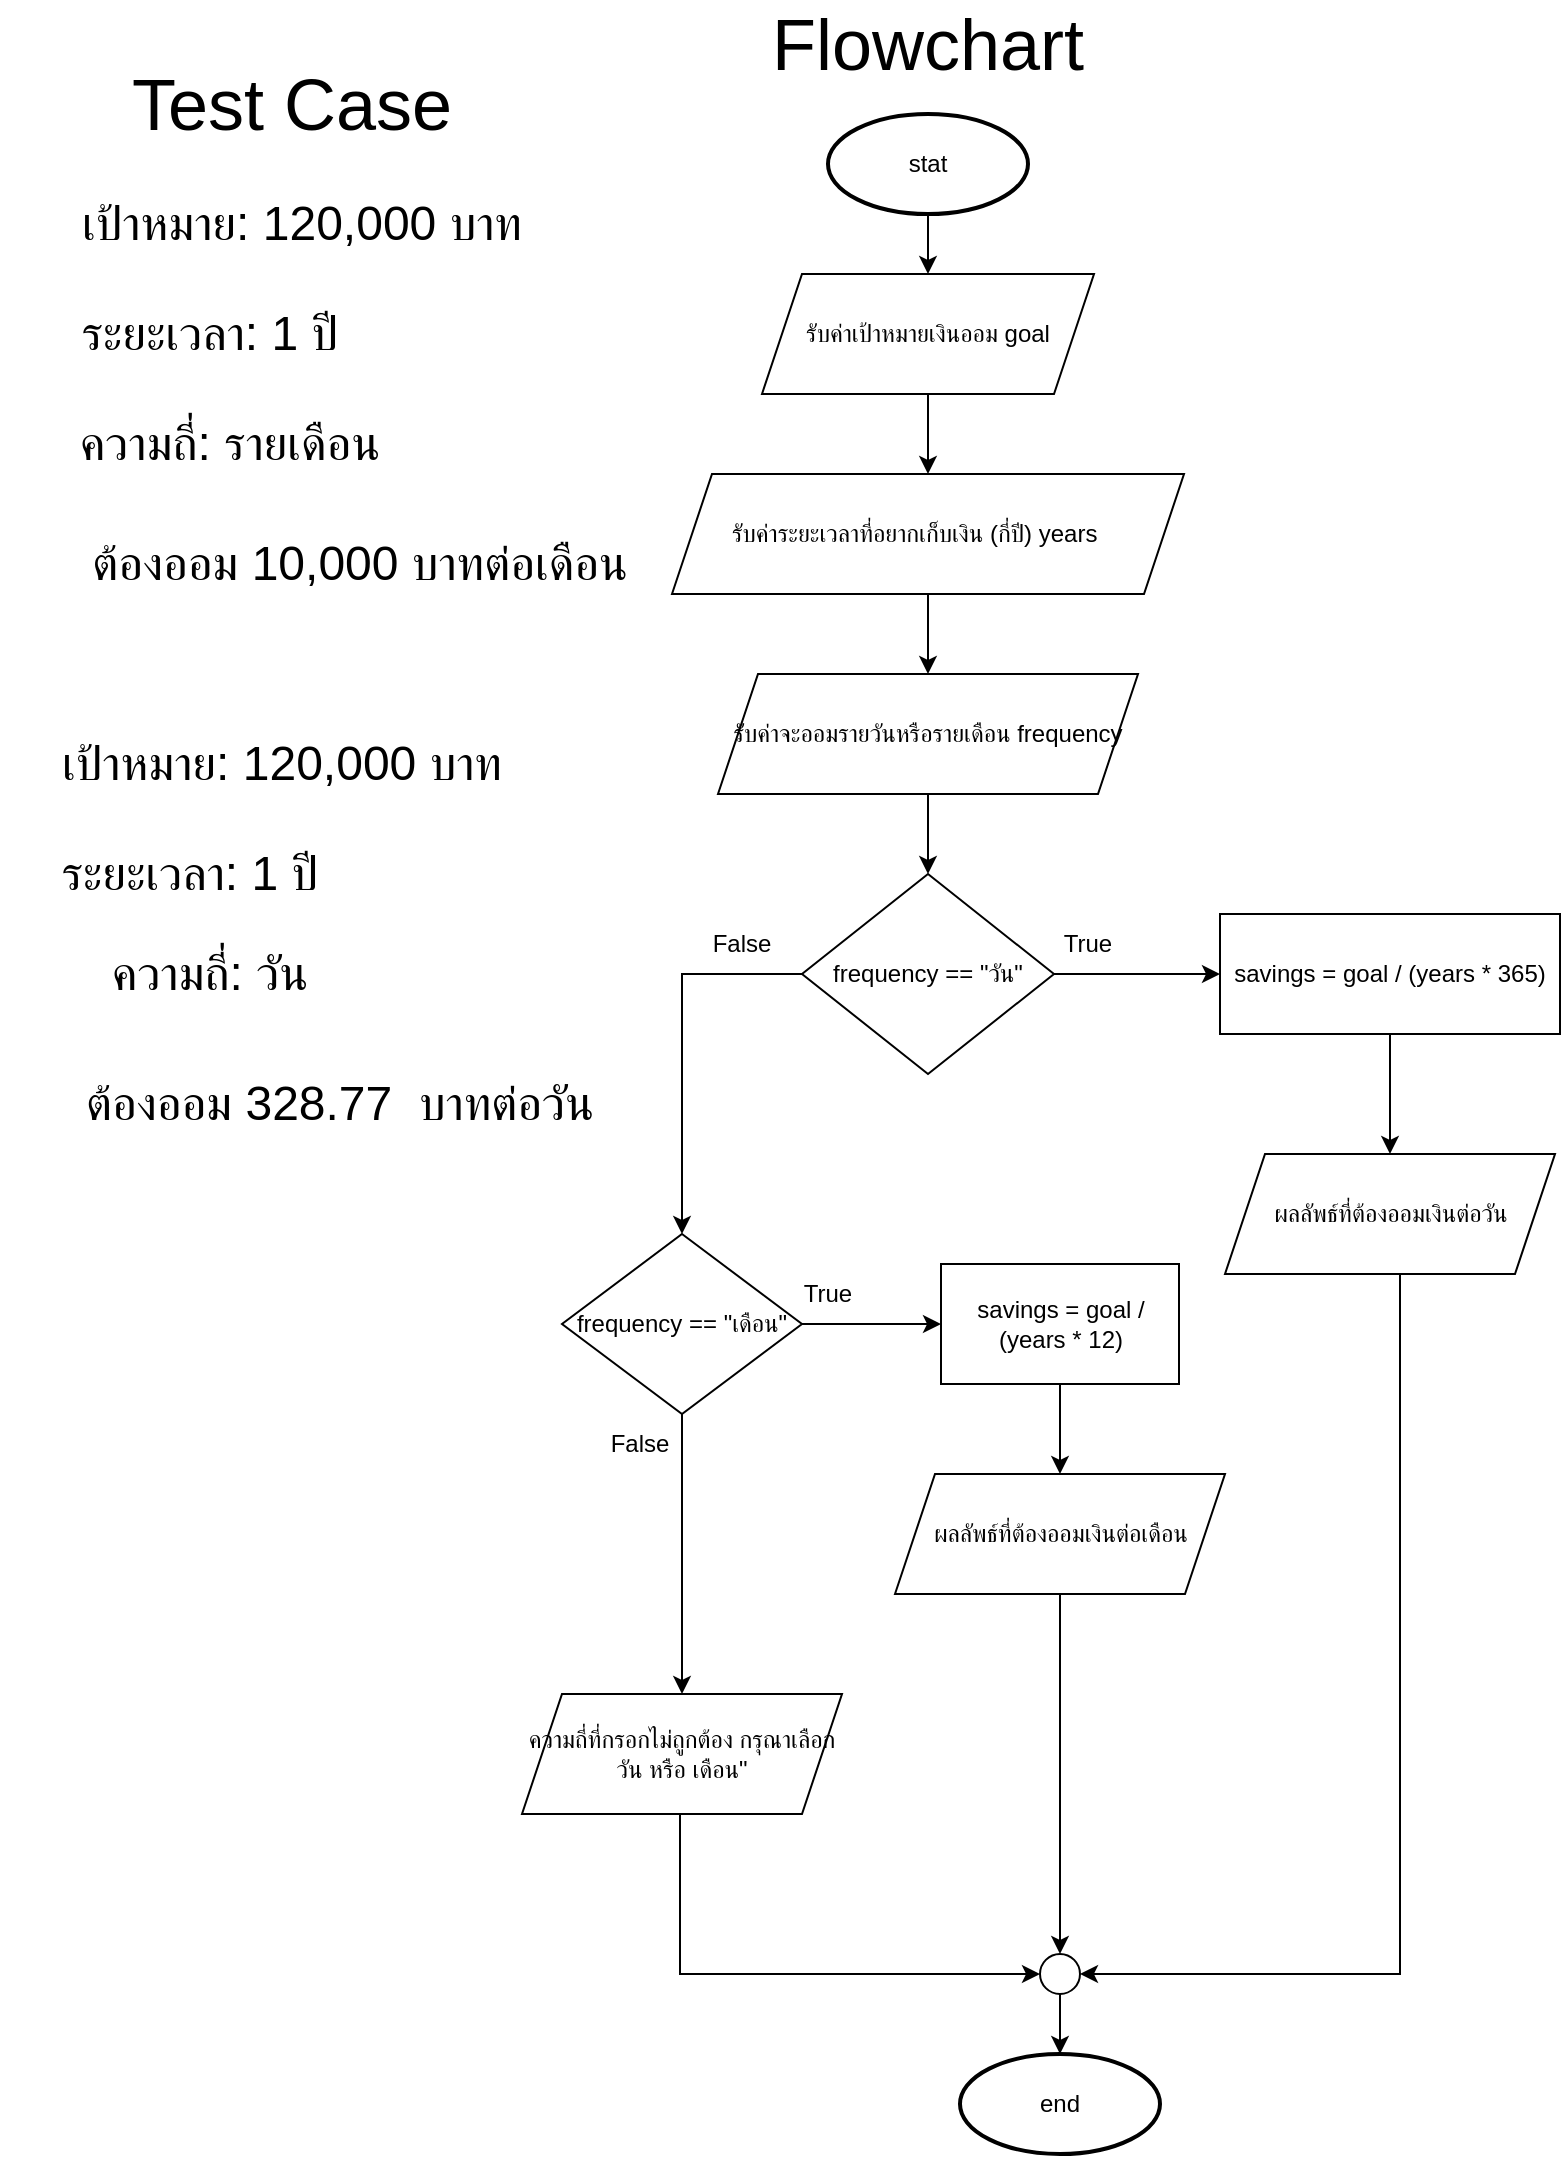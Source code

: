 <mxfile version="25.0.3">
  <diagram id="C5RBs43oDa-KdzZeNtuy" name="Page-1">
    <mxGraphModel grid="1" page="1" gridSize="10" guides="1" tooltips="1" connect="1" arrows="1" fold="1" pageScale="1" pageWidth="827" pageHeight="1169" math="0" shadow="0">
      <root>
        <mxCell id="WIyWlLk6GJQsqaUBKTNV-0" />
        <mxCell id="WIyWlLk6GJQsqaUBKTNV-1" parent="WIyWlLk6GJQsqaUBKTNV-0" />
        <mxCell id="ME1PsBKnuaRqL1L0iH7A-11" style="edgeStyle=orthogonalEdgeStyle;rounded=0;orthogonalLoop=1;jettySize=auto;html=1;entryX=0.5;entryY=0;entryDx=0;entryDy=0;" edge="1" parent="WIyWlLk6GJQsqaUBKTNV-1" source="uDWQaJNLLOIVVBPx0Mzs-1" target="ME1PsBKnuaRqL1L0iH7A-0">
          <mxGeometry relative="1" as="geometry" />
        </mxCell>
        <mxCell id="uDWQaJNLLOIVVBPx0Mzs-1" value="stat" style="strokeWidth=2;html=1;shape=mxgraph.flowchart.start_1;whiteSpace=wrap;" vertex="1" parent="WIyWlLk6GJQsqaUBKTNV-1">
          <mxGeometry x="414" y="60" width="100" height="50" as="geometry" />
        </mxCell>
        <mxCell id="ME1PsBKnuaRqL1L0iH7A-12" style="edgeStyle=orthogonalEdgeStyle;rounded=0;orthogonalLoop=1;jettySize=auto;html=1;entryX=0.5;entryY=0;entryDx=0;entryDy=0;" edge="1" parent="WIyWlLk6GJQsqaUBKTNV-1" source="ME1PsBKnuaRqL1L0iH7A-0" target="ME1PsBKnuaRqL1L0iH7A-1">
          <mxGeometry relative="1" as="geometry" />
        </mxCell>
        <mxCell id="ME1PsBKnuaRqL1L0iH7A-0" value="รับค่าเป้าหมายเงินออม&amp;nbsp;goal" style="shape=parallelogram;perimeter=parallelogramPerimeter;whiteSpace=wrap;html=1;fixedSize=1;" vertex="1" parent="WIyWlLk6GJQsqaUBKTNV-1">
          <mxGeometry x="381" y="140" width="166" height="60" as="geometry" />
        </mxCell>
        <mxCell id="ME1PsBKnuaRqL1L0iH7A-14" style="edgeStyle=orthogonalEdgeStyle;rounded=0;orthogonalLoop=1;jettySize=auto;html=1;entryX=0.5;entryY=0;entryDx=0;entryDy=0;" edge="1" parent="WIyWlLk6GJQsqaUBKTNV-1" source="ME1PsBKnuaRqL1L0iH7A-1" target="ME1PsBKnuaRqL1L0iH7A-2">
          <mxGeometry relative="1" as="geometry" />
        </mxCell>
        <mxCell id="ME1PsBKnuaRqL1L0iH7A-1" value="รับค่า&lt;font style=&quot;font-size: 12px;&quot;&gt;&lt;span style=&quot;line-height: 107%; font-family: &amp;quot;TH SarabunPSK&amp;quot;, sans-serif;&quot; lang=&quot;TH&quot;&gt;&lt;font style=&quot;&quot;&gt;ระยะเวลาที่อยากเก็บเงิน (กี่ปี)&amp;nbsp;years &amp;nbsp;&amp;nbsp;&lt;/font&gt;&lt;/span&gt;&lt;span style=&quot;font-family: &amp;quot;TH SarabunPSK&amp;quot;, sans-serif;&quot; lang=&quot;TH&quot;&gt;&amp;nbsp;&lt;/span&gt;&lt;/font&gt;" style="shape=parallelogram;perimeter=parallelogramPerimeter;whiteSpace=wrap;html=1;fixedSize=1;" vertex="1" parent="WIyWlLk6GJQsqaUBKTNV-1">
          <mxGeometry x="336" y="240" width="256" height="60" as="geometry" />
        </mxCell>
        <mxCell id="ME1PsBKnuaRqL1L0iH7A-15" style="edgeStyle=orthogonalEdgeStyle;rounded=0;orthogonalLoop=1;jettySize=auto;html=1;entryX=0.5;entryY=0;entryDx=0;entryDy=0;" edge="1" parent="WIyWlLk6GJQsqaUBKTNV-1" source="ME1PsBKnuaRqL1L0iH7A-2" target="ME1PsBKnuaRqL1L0iH7A-3">
          <mxGeometry relative="1" as="geometry" />
        </mxCell>
        <mxCell id="ME1PsBKnuaRqL1L0iH7A-2" value="รับค่าจะออมรายวันหรือรายเดือน&amp;nbsp;frequency" style="shape=parallelogram;perimeter=parallelogramPerimeter;whiteSpace=wrap;html=1;fixedSize=1;" vertex="1" parent="WIyWlLk6GJQsqaUBKTNV-1">
          <mxGeometry x="359" y="340" width="210" height="60" as="geometry" />
        </mxCell>
        <mxCell id="ME1PsBKnuaRqL1L0iH7A-16" style="edgeStyle=orthogonalEdgeStyle;rounded=0;orthogonalLoop=1;jettySize=auto;html=1;entryX=0;entryY=0.5;entryDx=0;entryDy=0;" edge="1" parent="WIyWlLk6GJQsqaUBKTNV-1" source="ME1PsBKnuaRqL1L0iH7A-3" target="ME1PsBKnuaRqL1L0iH7A-4">
          <mxGeometry relative="1" as="geometry" />
        </mxCell>
        <mxCell id="ME1PsBKnuaRqL1L0iH7A-19" style="edgeStyle=orthogonalEdgeStyle;rounded=0;orthogonalLoop=1;jettySize=auto;html=1;entryX=0.5;entryY=0;entryDx=0;entryDy=0;" edge="1" parent="WIyWlLk6GJQsqaUBKTNV-1" source="ME1PsBKnuaRqL1L0iH7A-3" target="ME1PsBKnuaRqL1L0iH7A-6">
          <mxGeometry relative="1" as="geometry">
            <Array as="points">
              <mxPoint x="341" y="490" />
            </Array>
          </mxGeometry>
        </mxCell>
        <mxCell id="ME1PsBKnuaRqL1L0iH7A-3" value="frequency == &lt;span class=&quot;hljs-string&quot;&gt;&quot;วัน&quot;&lt;/span&gt;" style="rhombus;whiteSpace=wrap;html=1;" vertex="1" parent="WIyWlLk6GJQsqaUBKTNV-1">
          <mxGeometry x="401" y="440" width="126" height="100" as="geometry" />
        </mxCell>
        <mxCell id="ME1PsBKnuaRqL1L0iH7A-18" style="edgeStyle=orthogonalEdgeStyle;rounded=0;orthogonalLoop=1;jettySize=auto;html=1;entryX=0.5;entryY=0;entryDx=0;entryDy=0;" edge="1" parent="WIyWlLk6GJQsqaUBKTNV-1" source="ME1PsBKnuaRqL1L0iH7A-4" target="ME1PsBKnuaRqL1L0iH7A-5">
          <mxGeometry relative="1" as="geometry" />
        </mxCell>
        <mxCell id="ME1PsBKnuaRqL1L0iH7A-4" value="savings = goal / (years * &lt;span class=&quot;hljs-number&quot;&gt;365&lt;/span&gt;)" style="rounded=0;whiteSpace=wrap;html=1;" vertex="1" parent="WIyWlLk6GJQsqaUBKTNV-1">
          <mxGeometry x="610" y="460" width="170" height="60" as="geometry" />
        </mxCell>
        <mxCell id="ME1PsBKnuaRqL1L0iH7A-30" style="edgeStyle=orthogonalEdgeStyle;rounded=0;orthogonalLoop=1;jettySize=auto;html=1;entryX=1;entryY=0.5;entryDx=0;entryDy=0;" edge="1" parent="WIyWlLk6GJQsqaUBKTNV-1" source="ME1PsBKnuaRqL1L0iH7A-5" target="ME1PsBKnuaRqL1L0iH7A-28">
          <mxGeometry relative="1" as="geometry">
            <Array as="points">
              <mxPoint x="700" y="990" />
            </Array>
          </mxGeometry>
        </mxCell>
        <mxCell id="ME1PsBKnuaRqL1L0iH7A-5" value="ผลลัพธ์ที่ต้องออมเงินต่อวัน" style="shape=parallelogram;perimeter=parallelogramPerimeter;whiteSpace=wrap;html=1;fixedSize=1;" vertex="1" parent="WIyWlLk6GJQsqaUBKTNV-1">
          <mxGeometry x="612.5" y="580" width="165" height="60" as="geometry" />
        </mxCell>
        <mxCell id="ME1PsBKnuaRqL1L0iH7A-21" style="edgeStyle=orthogonalEdgeStyle;rounded=0;orthogonalLoop=1;jettySize=auto;html=1;entryX=0;entryY=0.5;entryDx=0;entryDy=0;" edge="1" parent="WIyWlLk6GJQsqaUBKTNV-1" source="ME1PsBKnuaRqL1L0iH7A-6" target="ME1PsBKnuaRqL1L0iH7A-7">
          <mxGeometry relative="1" as="geometry" />
        </mxCell>
        <mxCell id="ME1PsBKnuaRqL1L0iH7A-23" style="edgeStyle=orthogonalEdgeStyle;rounded=0;orthogonalLoop=1;jettySize=auto;html=1;" edge="1" parent="WIyWlLk6GJQsqaUBKTNV-1" source="ME1PsBKnuaRqL1L0iH7A-6" target="ME1PsBKnuaRqL1L0iH7A-9">
          <mxGeometry relative="1" as="geometry" />
        </mxCell>
        <mxCell id="ME1PsBKnuaRqL1L0iH7A-6" value="frequency == &lt;span class=&quot;hljs-string&quot;&gt;&quot;เดือน&quot;&lt;/span&gt;" style="rhombus;whiteSpace=wrap;html=1;" vertex="1" parent="WIyWlLk6GJQsqaUBKTNV-1">
          <mxGeometry x="281" y="620" width="120" height="90" as="geometry" />
        </mxCell>
        <mxCell id="ME1PsBKnuaRqL1L0iH7A-22" style="edgeStyle=orthogonalEdgeStyle;rounded=0;orthogonalLoop=1;jettySize=auto;html=1;entryX=0.5;entryY=0;entryDx=0;entryDy=0;" edge="1" parent="WIyWlLk6GJQsqaUBKTNV-1" source="ME1PsBKnuaRqL1L0iH7A-7" target="ME1PsBKnuaRqL1L0iH7A-8">
          <mxGeometry relative="1" as="geometry" />
        </mxCell>
        <mxCell id="ME1PsBKnuaRqL1L0iH7A-7" value="savings = goal / (years * &lt;span class=&quot;hljs-number&quot;&gt;12&lt;/span&gt;)" style="rounded=0;whiteSpace=wrap;html=1;" vertex="1" parent="WIyWlLk6GJQsqaUBKTNV-1">
          <mxGeometry x="470.5" y="635" width="119" height="60" as="geometry" />
        </mxCell>
        <mxCell id="ME1PsBKnuaRqL1L0iH7A-31" style="edgeStyle=orthogonalEdgeStyle;rounded=0;orthogonalLoop=1;jettySize=auto;html=1;entryX=0.5;entryY=0;entryDx=0;entryDy=0;" edge="1" parent="WIyWlLk6GJQsqaUBKTNV-1" source="ME1PsBKnuaRqL1L0iH7A-8" target="ME1PsBKnuaRqL1L0iH7A-28">
          <mxGeometry relative="1" as="geometry" />
        </mxCell>
        <mxCell id="ME1PsBKnuaRqL1L0iH7A-8" value="ผลลัพธ์ที่ต้องออมเงินต่อเดือน" style="shape=parallelogram;perimeter=parallelogramPerimeter;whiteSpace=wrap;html=1;fixedSize=1;" vertex="1" parent="WIyWlLk6GJQsqaUBKTNV-1">
          <mxGeometry x="447.5" y="740" width="165" height="60" as="geometry" />
        </mxCell>
        <mxCell id="ME1PsBKnuaRqL1L0iH7A-33" style="edgeStyle=orthogonalEdgeStyle;rounded=0;orthogonalLoop=1;jettySize=auto;html=1;entryX=0;entryY=0.5;entryDx=0;entryDy=0;" edge="1" parent="WIyWlLk6GJQsqaUBKTNV-1" source="ME1PsBKnuaRqL1L0iH7A-9" target="ME1PsBKnuaRqL1L0iH7A-28">
          <mxGeometry relative="1" as="geometry">
            <Array as="points">
              <mxPoint x="340" y="990" />
            </Array>
          </mxGeometry>
        </mxCell>
        <mxCell id="ME1PsBKnuaRqL1L0iH7A-9" value="ความถี่ที่กรอกไม่ถูกต้อง กรุณาเลือก วัน หรือ เดือน&quot;" style="shape=parallelogram;perimeter=parallelogramPerimeter;whiteSpace=wrap;html=1;fixedSize=1;" vertex="1" parent="WIyWlLk6GJQsqaUBKTNV-1">
          <mxGeometry x="261" y="850" width="160" height="60" as="geometry" />
        </mxCell>
        <mxCell id="ME1PsBKnuaRqL1L0iH7A-10" value="end" style="strokeWidth=2;html=1;shape=mxgraph.flowchart.start_1;whiteSpace=wrap;" vertex="1" parent="WIyWlLk6GJQsqaUBKTNV-1">
          <mxGeometry x="480" y="1030" width="100" height="50" as="geometry" />
        </mxCell>
        <mxCell id="ME1PsBKnuaRqL1L0iH7A-17" value="True" style="text;html=1;align=center;verticalAlign=middle;whiteSpace=wrap;rounded=0;" vertex="1" parent="WIyWlLk6GJQsqaUBKTNV-1">
          <mxGeometry x="514" y="460" width="60" height="30" as="geometry" />
        </mxCell>
        <mxCell id="ME1PsBKnuaRqL1L0iH7A-20" value="False" style="text;html=1;align=center;verticalAlign=middle;whiteSpace=wrap;rounded=0;" vertex="1" parent="WIyWlLk6GJQsqaUBKTNV-1">
          <mxGeometry x="341" y="460" width="60" height="30" as="geometry" />
        </mxCell>
        <mxCell id="ME1PsBKnuaRqL1L0iH7A-24" value="True" style="text;html=1;align=center;verticalAlign=middle;whiteSpace=wrap;rounded=0;" vertex="1" parent="WIyWlLk6GJQsqaUBKTNV-1">
          <mxGeometry x="384" y="635" width="60" height="30" as="geometry" />
        </mxCell>
        <mxCell id="ME1PsBKnuaRqL1L0iH7A-26" value="False" style="text;html=1;align=center;verticalAlign=middle;whiteSpace=wrap;rounded=0;" vertex="1" parent="WIyWlLk6GJQsqaUBKTNV-1">
          <mxGeometry x="290" y="710" width="60" height="30" as="geometry" />
        </mxCell>
        <mxCell id="ME1PsBKnuaRqL1L0iH7A-28" value="" style="ellipse;whiteSpace=wrap;html=1;aspect=fixed;" vertex="1" parent="WIyWlLk6GJQsqaUBKTNV-1">
          <mxGeometry x="520" y="980" width="20" height="20" as="geometry" />
        </mxCell>
        <mxCell id="ME1PsBKnuaRqL1L0iH7A-34" style="edgeStyle=orthogonalEdgeStyle;rounded=0;orthogonalLoop=1;jettySize=auto;html=1;entryX=0.5;entryY=0;entryDx=0;entryDy=0;entryPerimeter=0;" edge="1" parent="WIyWlLk6GJQsqaUBKTNV-1" source="ME1PsBKnuaRqL1L0iH7A-28" target="ME1PsBKnuaRqL1L0iH7A-10">
          <mxGeometry relative="1" as="geometry" />
        </mxCell>
        <mxCell id="ME1PsBKnuaRqL1L0iH7A-35" value="&lt;font style=&quot;font-size: 36px;&quot;&gt;Flowchart&lt;/font&gt;" style="text;html=1;align=center;verticalAlign=middle;whiteSpace=wrap;rounded=0;" vertex="1" parent="WIyWlLk6GJQsqaUBKTNV-1">
          <mxGeometry x="434" y="10" width="60" height="30" as="geometry" />
        </mxCell>
        <mxCell id="ME1PsBKnuaRqL1L0iH7A-38" value="&lt;font style=&quot;font-size: 24px;&quot;&gt;เป้าหมาย: 120,000 บาท&lt;/font&gt;" style="text;html=1;align=center;verticalAlign=middle;whiteSpace=wrap;rounded=0;" vertex="1" parent="WIyWlLk6GJQsqaUBKTNV-1">
          <mxGeometry x="21" y="100" width="260" height="30" as="geometry" />
        </mxCell>
        <mxCell id="ME1PsBKnuaRqL1L0iH7A-39" value="&lt;font style=&quot;font-size: 24px;&quot;&gt;ระยะเวลา: 1 ปี&lt;/font&gt;" style="text;html=1;align=center;verticalAlign=middle;whiteSpace=wrap;rounded=0;" vertex="1" parent="WIyWlLk6GJQsqaUBKTNV-1">
          <mxGeometry x="10" y="155" width="190" height="30" as="geometry" />
        </mxCell>
        <mxCell id="ME1PsBKnuaRqL1L0iH7A-41" value="&lt;font style=&quot;font-size: 24px;&quot;&gt;ความถี่: รายเดือน&lt;/font&gt;" style="text;html=1;align=center;verticalAlign=middle;whiteSpace=wrap;rounded=0;" vertex="1" parent="WIyWlLk6GJQsqaUBKTNV-1">
          <mxGeometry x="30" y="210" width="170" height="30" as="geometry" />
        </mxCell>
        <mxCell id="ME1PsBKnuaRqL1L0iH7A-42" value="&lt;font style=&quot;font-size: 24px;&quot;&gt;ต้องออม 10,000 บาทต่อเดือน&lt;/font&gt;" style="text;html=1;align=center;verticalAlign=middle;whiteSpace=wrap;rounded=0;" vertex="1" parent="WIyWlLk6GJQsqaUBKTNV-1">
          <mxGeometry x="30" y="270" width="300" height="30" as="geometry" />
        </mxCell>
        <mxCell id="ME1PsBKnuaRqL1L0iH7A-43" value="&lt;font style=&quot;font-size: 36px;&quot;&gt;Test Case&lt;/font&gt;" style="text;html=1;align=center;verticalAlign=middle;whiteSpace=wrap;rounded=0;" vertex="1" parent="WIyWlLk6GJQsqaUBKTNV-1">
          <mxGeometry x="21" y="40" width="250" height="30" as="geometry" />
        </mxCell>
        <mxCell id="ME1PsBKnuaRqL1L0iH7A-47" value="&lt;font style=&quot;font-size: 24px;&quot;&gt;เป้าหมาย: 120,000 บาท&lt;/font&gt;" style="text;html=1;align=center;verticalAlign=middle;whiteSpace=wrap;rounded=0;" vertex="1" parent="WIyWlLk6GJQsqaUBKTNV-1">
          <mxGeometry x="11" y="370" width="260" height="30" as="geometry" />
        </mxCell>
        <mxCell id="ME1PsBKnuaRqL1L0iH7A-48" value="&lt;font style=&quot;font-size: 24px;&quot;&gt;ระยะเวลา: 1 ปี&lt;/font&gt;" style="text;html=1;align=center;verticalAlign=middle;whiteSpace=wrap;rounded=0;" vertex="1" parent="WIyWlLk6GJQsqaUBKTNV-1">
          <mxGeometry y="425" width="190" height="30" as="geometry" />
        </mxCell>
        <mxCell id="ME1PsBKnuaRqL1L0iH7A-49" value="&lt;font style=&quot;font-size: 24px;&quot;&gt;ความถี่: วัน&lt;/font&gt;" style="text;html=1;align=center;verticalAlign=middle;whiteSpace=wrap;rounded=0;" vertex="1" parent="WIyWlLk6GJQsqaUBKTNV-1">
          <mxGeometry x="20" y="475" width="170" height="30" as="geometry" />
        </mxCell>
        <mxCell id="ME1PsBKnuaRqL1L0iH7A-50" value="&lt;font style=&quot;font-size: 24px;&quot;&gt;ต้องออม 328.77&amp;nbsp; บาทต่อวัน&lt;/font&gt;" style="text;html=1;align=center;verticalAlign=middle;whiteSpace=wrap;rounded=0;" vertex="1" parent="WIyWlLk6GJQsqaUBKTNV-1">
          <mxGeometry x="20" y="540" width="300" height="30" as="geometry" />
        </mxCell>
      </root>
    </mxGraphModel>
  </diagram>
</mxfile>
